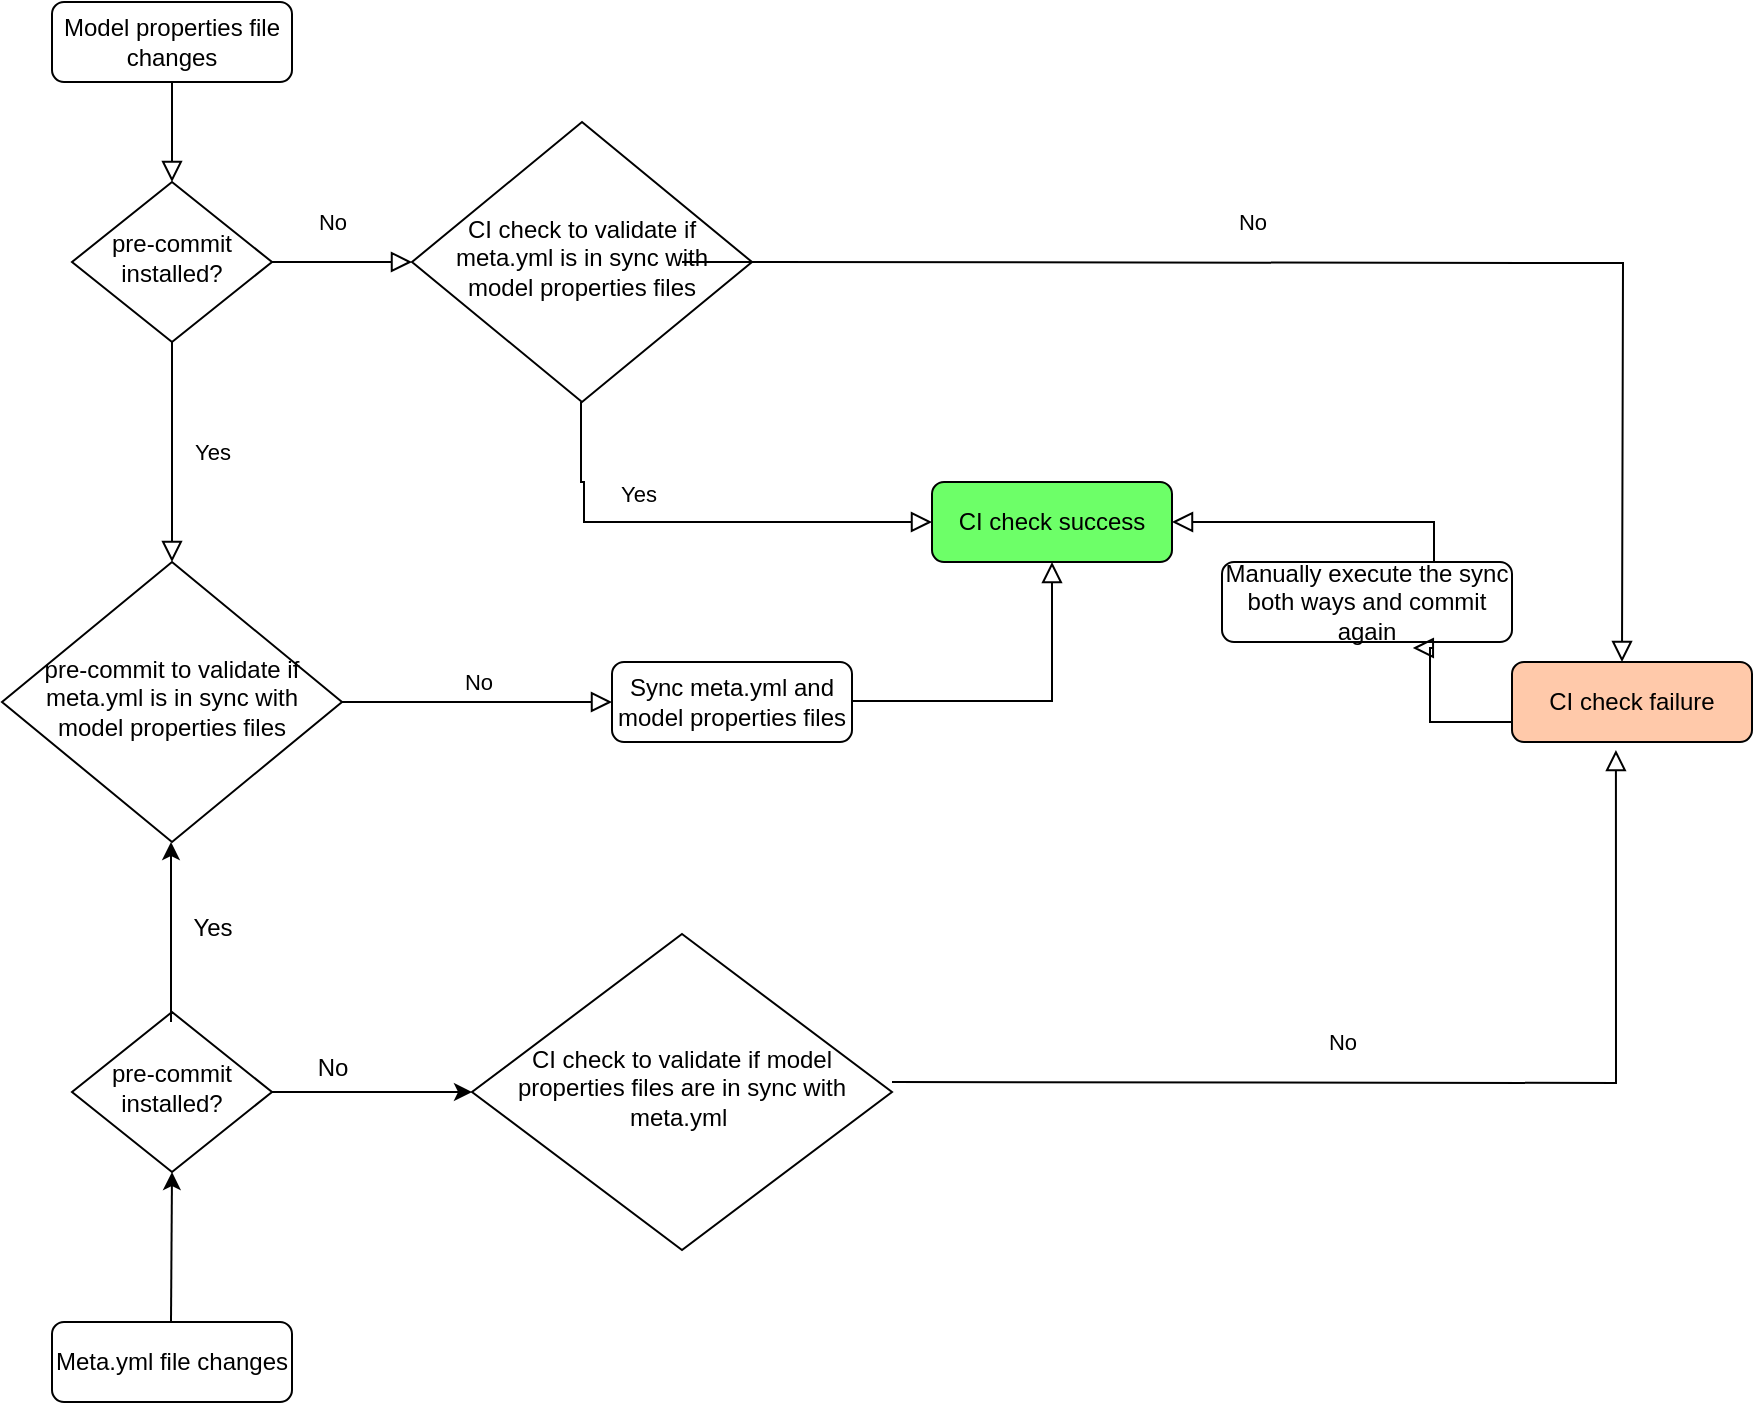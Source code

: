<mxfile version="26.0.6">
  <diagram id="C5RBs43oDa-KdzZeNtuy" name="Page-1">
    <mxGraphModel dx="1411" dy="770" grid="1" gridSize="10" guides="1" tooltips="1" connect="1" arrows="1" fold="1" page="1" pageScale="1" pageWidth="827" pageHeight="1169" math="0" shadow="0">
      <root>
        <mxCell id="WIyWlLk6GJQsqaUBKTNV-0" />
        <mxCell id="WIyWlLk6GJQsqaUBKTNV-1" parent="WIyWlLk6GJQsqaUBKTNV-0" />
        <mxCell id="WIyWlLk6GJQsqaUBKTNV-2" value="" style="rounded=0;html=1;jettySize=auto;orthogonalLoop=1;fontSize=11;endArrow=block;endFill=0;endSize=8;strokeWidth=1;shadow=0;labelBackgroundColor=none;edgeStyle=orthogonalEdgeStyle;" parent="WIyWlLk6GJQsqaUBKTNV-1" source="WIyWlLk6GJQsqaUBKTNV-3" target="WIyWlLk6GJQsqaUBKTNV-6" edge="1">
          <mxGeometry relative="1" as="geometry" />
        </mxCell>
        <mxCell id="WIyWlLk6GJQsqaUBKTNV-3" value="Model properties file changes" style="rounded=1;whiteSpace=wrap;html=1;fontSize=12;glass=0;strokeWidth=1;shadow=0;" parent="WIyWlLk6GJQsqaUBKTNV-1" vertex="1">
          <mxGeometry x="35" y="90" width="120" height="40" as="geometry" />
        </mxCell>
        <mxCell id="WIyWlLk6GJQsqaUBKTNV-4" value="Yes" style="rounded=0;html=1;jettySize=auto;orthogonalLoop=1;fontSize=11;endArrow=block;endFill=0;endSize=8;strokeWidth=1;shadow=0;labelBackgroundColor=none;edgeStyle=orthogonalEdgeStyle;" parent="WIyWlLk6GJQsqaUBKTNV-1" source="WIyWlLk6GJQsqaUBKTNV-6" target="WIyWlLk6GJQsqaUBKTNV-10" edge="1">
          <mxGeometry y="20" relative="1" as="geometry">
            <mxPoint as="offset" />
            <Array as="points">
              <mxPoint x="95" y="340" />
              <mxPoint x="95" y="340" />
            </Array>
          </mxGeometry>
        </mxCell>
        <mxCell id="WIyWlLk6GJQsqaUBKTNV-5" value="No" style="edgeStyle=orthogonalEdgeStyle;rounded=0;html=1;jettySize=auto;orthogonalLoop=1;fontSize=11;endArrow=block;endFill=0;endSize=8;strokeWidth=1;shadow=0;labelBackgroundColor=none;" parent="WIyWlLk6GJQsqaUBKTNV-1" source="WIyWlLk6GJQsqaUBKTNV-6" edge="1">
          <mxGeometry x="-0.149" y="20" relative="1" as="geometry">
            <mxPoint as="offset" />
            <mxPoint x="215" y="220" as="targetPoint" />
          </mxGeometry>
        </mxCell>
        <mxCell id="WIyWlLk6GJQsqaUBKTNV-6" value="pre-commit installed?" style="rhombus;whiteSpace=wrap;html=1;shadow=0;fontFamily=Helvetica;fontSize=12;align=center;strokeWidth=1;spacing=6;spacingTop=-4;" parent="WIyWlLk6GJQsqaUBKTNV-1" vertex="1">
          <mxGeometry x="45" y="180" width="100" height="80" as="geometry" />
        </mxCell>
        <mxCell id="WIyWlLk6GJQsqaUBKTNV-7" value="CI check failure" style="rounded=1;whiteSpace=wrap;html=1;fontSize=12;glass=0;strokeWidth=1;shadow=0;fillColor=#FFC9AA;" parent="WIyWlLk6GJQsqaUBKTNV-1" vertex="1">
          <mxGeometry x="765" y="420" width="120" height="40" as="geometry" />
        </mxCell>
        <mxCell id="WIyWlLk6GJQsqaUBKTNV-9" value="No" style="edgeStyle=orthogonalEdgeStyle;rounded=0;html=1;jettySize=auto;orthogonalLoop=1;fontSize=11;endArrow=block;endFill=0;endSize=8;strokeWidth=1;shadow=0;labelBackgroundColor=none;" parent="WIyWlLk6GJQsqaUBKTNV-1" source="WIyWlLk6GJQsqaUBKTNV-10" target="WIyWlLk6GJQsqaUBKTNV-12" edge="1">
          <mxGeometry y="10" relative="1" as="geometry">
            <mxPoint as="offset" />
          </mxGeometry>
        </mxCell>
        <mxCell id="WIyWlLk6GJQsqaUBKTNV-10" value="pre-commit to validate if meta.yml is in sync with model properties files" style="rhombus;whiteSpace=wrap;html=1;shadow=0;fontFamily=Helvetica;fontSize=12;align=center;strokeWidth=1;spacing=6;spacingTop=-4;" parent="WIyWlLk6GJQsqaUBKTNV-1" vertex="1">
          <mxGeometry x="10" y="370" width="170" height="140" as="geometry" />
        </mxCell>
        <mxCell id="WIyWlLk6GJQsqaUBKTNV-12" value="Sync meta.yml and model properties files" style="rounded=1;whiteSpace=wrap;html=1;fontSize=12;glass=0;strokeWidth=1;shadow=0;" parent="WIyWlLk6GJQsqaUBKTNV-1" vertex="1">
          <mxGeometry x="315" y="420" width="120" height="40" as="geometry" />
        </mxCell>
        <mxCell id="vaHk5qMaN5SWsj166qQE-0" value="CI check to validate if meta.yml is in sync with model properties files" style="rhombus;whiteSpace=wrap;html=1;shadow=0;fontFamily=Helvetica;fontSize=12;align=center;strokeWidth=1;spacing=6;spacingTop=-4;" vertex="1" parent="WIyWlLk6GJQsqaUBKTNV-1">
          <mxGeometry x="215" y="150" width="170" height="140" as="geometry" />
        </mxCell>
        <mxCell id="vaHk5qMaN5SWsj166qQE-3" value="No" style="edgeStyle=orthogonalEdgeStyle;rounded=0;html=1;jettySize=auto;orthogonalLoop=1;fontSize=11;endArrow=block;endFill=0;endSize=8;strokeWidth=1;shadow=0;labelBackgroundColor=none;entryX=0.75;entryY=0;entryDx=0;entryDy=0;exitX=1;exitY=0.5;exitDx=0;exitDy=0;" edge="1" parent="WIyWlLk6GJQsqaUBKTNV-1">
          <mxGeometry x="-0.149" y="20" relative="1" as="geometry">
            <mxPoint as="offset" />
            <mxPoint x="350" y="220" as="sourcePoint" />
            <mxPoint x="820" y="420" as="targetPoint" />
          </mxGeometry>
        </mxCell>
        <mxCell id="vaHk5qMaN5SWsj166qQE-4" value="Yes" style="rounded=0;html=1;jettySize=auto;orthogonalLoop=1;fontSize=11;endArrow=block;endFill=0;endSize=8;strokeWidth=1;shadow=0;labelBackgroundColor=none;edgeStyle=orthogonalEdgeStyle;" edge="1" parent="WIyWlLk6GJQsqaUBKTNV-1">
          <mxGeometry x="-0.25" y="15" relative="1" as="geometry">
            <mxPoint y="1" as="offset" />
            <mxPoint x="299.5" y="290" as="sourcePoint" />
            <mxPoint x="475" y="350" as="targetPoint" />
            <Array as="points">
              <mxPoint x="300" y="330" />
              <mxPoint x="301" y="330" />
              <mxPoint x="301" y="350" />
            </Array>
          </mxGeometry>
        </mxCell>
        <mxCell id="vaHk5qMaN5SWsj166qQE-5" value="CI check success" style="rounded=1;whiteSpace=wrap;html=1;fontSize=12;glass=0;strokeWidth=1;shadow=0;fillColor=#6DFF68;" vertex="1" parent="WIyWlLk6GJQsqaUBKTNV-1">
          <mxGeometry x="475" y="330" width="120" height="40" as="geometry" />
        </mxCell>
        <mxCell id="vaHk5qMaN5SWsj166qQE-6" value="" style="rounded=0;html=1;jettySize=auto;orthogonalLoop=1;fontSize=11;endArrow=block;endFill=0;endSize=8;strokeWidth=1;shadow=0;labelBackgroundColor=none;edgeStyle=orthogonalEdgeStyle;entryX=0.5;entryY=1;entryDx=0;entryDy=0;" edge="1" parent="WIyWlLk6GJQsqaUBKTNV-1" target="vaHk5qMaN5SWsj166qQE-5">
          <mxGeometry y="20" relative="1" as="geometry">
            <mxPoint as="offset" />
            <mxPoint x="435" y="439.5" as="sourcePoint" />
            <mxPoint x="575" y="439.5" as="targetPoint" />
            <Array as="points">
              <mxPoint x="535" y="440" />
            </Array>
          </mxGeometry>
        </mxCell>
        <mxCell id="vaHk5qMaN5SWsj166qQE-8" value="Meta.yml file changes" style="rounded=1;whiteSpace=wrap;html=1;fontSize=12;glass=0;strokeWidth=1;shadow=0;" vertex="1" parent="WIyWlLk6GJQsqaUBKTNV-1">
          <mxGeometry x="35" y="750" width="120" height="40" as="geometry" />
        </mxCell>
        <mxCell id="vaHk5qMaN5SWsj166qQE-10" value="pre-commit installed?" style="rhombus;whiteSpace=wrap;html=1;shadow=0;fontFamily=Helvetica;fontSize=12;align=center;strokeWidth=1;spacing=6;spacingTop=-4;" vertex="1" parent="WIyWlLk6GJQsqaUBKTNV-1">
          <mxGeometry x="45" y="595" width="100" height="80" as="geometry" />
        </mxCell>
        <mxCell id="vaHk5qMaN5SWsj166qQE-11" value="" style="endArrow=classic;html=1;rounded=0;exitX=0.495;exitY=0.063;exitDx=0;exitDy=0;exitPerimeter=0;" edge="1" parent="WIyWlLk6GJQsqaUBKTNV-1" source="vaHk5qMaN5SWsj166qQE-10">
          <mxGeometry width="50" height="50" relative="1" as="geometry">
            <mxPoint x="95" y="590" as="sourcePoint" />
            <mxPoint x="94.5" y="510" as="targetPoint" />
          </mxGeometry>
        </mxCell>
        <mxCell id="vaHk5qMaN5SWsj166qQE-12" value="" style="endArrow=classic;html=1;rounded=0;entryX=0.5;entryY=1;entryDx=0;entryDy=0;" edge="1" parent="WIyWlLk6GJQsqaUBKTNV-1" target="vaHk5qMaN5SWsj166qQE-10">
          <mxGeometry width="50" height="50" relative="1" as="geometry">
            <mxPoint x="94.5" y="750" as="sourcePoint" />
            <mxPoint x="94.5" y="690" as="targetPoint" />
          </mxGeometry>
        </mxCell>
        <mxCell id="vaHk5qMaN5SWsj166qQE-13" value="Yes" style="text;html=1;align=center;verticalAlign=middle;resizable=0;points=[];autosize=1;strokeColor=none;fillColor=none;" vertex="1" parent="WIyWlLk6GJQsqaUBKTNV-1">
          <mxGeometry x="95" y="538" width="40" height="30" as="geometry" />
        </mxCell>
        <mxCell id="vaHk5qMaN5SWsj166qQE-14" value="CI check to validate if model properties files are in sync with meta.yml&amp;nbsp;" style="rhombus;whiteSpace=wrap;html=1;shadow=0;fontFamily=Helvetica;fontSize=12;align=center;strokeWidth=1;spacing=6;spacingTop=-4;" vertex="1" parent="WIyWlLk6GJQsqaUBKTNV-1">
          <mxGeometry x="245" y="556" width="210" height="158" as="geometry" />
        </mxCell>
        <mxCell id="vaHk5qMaN5SWsj166qQE-15" value="" style="endArrow=classic;html=1;rounded=0;entryX=0;entryY=0.5;entryDx=0;entryDy=0;exitX=1;exitY=0.5;exitDx=0;exitDy=0;" edge="1" parent="WIyWlLk6GJQsqaUBKTNV-1" source="vaHk5qMaN5SWsj166qQE-10" target="vaHk5qMaN5SWsj166qQE-14">
          <mxGeometry width="50" height="50" relative="1" as="geometry">
            <mxPoint x="145" y="640" as="sourcePoint" />
            <mxPoint x="195" y="590" as="targetPoint" />
          </mxGeometry>
        </mxCell>
        <mxCell id="vaHk5qMaN5SWsj166qQE-16" value="No" style="text;html=1;align=center;verticalAlign=middle;resizable=0;points=[];autosize=1;strokeColor=none;fillColor=none;" vertex="1" parent="WIyWlLk6GJQsqaUBKTNV-1">
          <mxGeometry x="155" y="608" width="40" height="30" as="geometry" />
        </mxCell>
        <mxCell id="vaHk5qMaN5SWsj166qQE-18" value="No" style="edgeStyle=orthogonalEdgeStyle;rounded=0;html=1;jettySize=auto;orthogonalLoop=1;fontSize=11;endArrow=block;endFill=0;endSize=8;strokeWidth=1;shadow=0;labelBackgroundColor=none;entryX=0.433;entryY=1.1;entryDx=0;entryDy=0;exitX=1;exitY=0.5;exitDx=0;exitDy=0;entryPerimeter=0;" edge="1" parent="WIyWlLk6GJQsqaUBKTNV-1" target="WIyWlLk6GJQsqaUBKTNV-7">
          <mxGeometry x="-0.149" y="20" relative="1" as="geometry">
            <mxPoint as="offset" />
            <mxPoint x="455" y="630" as="sourcePoint" />
            <mxPoint x="725" y="860" as="targetPoint" />
          </mxGeometry>
        </mxCell>
        <mxCell id="vaHk5qMaN5SWsj166qQE-19" value="Manually execute the sync both ways and commit again" style="rounded=1;whiteSpace=wrap;html=1;fontSize=12;glass=0;strokeWidth=1;shadow=0;" vertex="1" parent="WIyWlLk6GJQsqaUBKTNV-1">
          <mxGeometry x="620" y="370" width="145" height="40" as="geometry" />
        </mxCell>
        <mxCell id="vaHk5qMaN5SWsj166qQE-20" value="" style="rounded=0;html=1;jettySize=auto;orthogonalLoop=1;fontSize=11;endArrow=block;endFill=0;endSize=8;strokeWidth=1;shadow=0;labelBackgroundColor=none;edgeStyle=orthogonalEdgeStyle;entryX=0.658;entryY=1.075;entryDx=0;entryDy=0;entryPerimeter=0;exitX=0;exitY=0.75;exitDx=0;exitDy=0;" edge="1" parent="WIyWlLk6GJQsqaUBKTNV-1" source="WIyWlLk6GJQsqaUBKTNV-7" target="vaHk5qMaN5SWsj166qQE-19">
          <mxGeometry x="-0.25" y="15" relative="1" as="geometry">
            <mxPoint y="1" as="offset" />
            <mxPoint x="724" y="530" as="sourcePoint" />
            <mxPoint x="805" y="510" as="targetPoint" />
            <Array as="points">
              <mxPoint x="724" y="450" />
            </Array>
          </mxGeometry>
        </mxCell>
        <mxCell id="vaHk5qMaN5SWsj166qQE-21" value="" style="rounded=0;html=1;jettySize=auto;orthogonalLoop=1;fontSize=11;endArrow=block;endFill=0;endSize=8;strokeWidth=1;shadow=0;labelBackgroundColor=none;edgeStyle=orthogonalEdgeStyle;entryX=1;entryY=0.5;entryDx=0;entryDy=0;exitX=0.692;exitY=0;exitDx=0;exitDy=0;exitPerimeter=0;" edge="1" parent="WIyWlLk6GJQsqaUBKTNV-1" source="vaHk5qMaN5SWsj166qQE-19" target="vaHk5qMaN5SWsj166qQE-5">
          <mxGeometry x="-0.25" y="15" relative="1" as="geometry">
            <mxPoint y="1" as="offset" />
            <mxPoint x="726" y="357" as="sourcePoint" />
            <mxPoint x="645" y="320" as="targetPoint" />
            <Array as="points">
              <mxPoint x="726" y="370" />
              <mxPoint x="726" y="350" />
            </Array>
          </mxGeometry>
        </mxCell>
      </root>
    </mxGraphModel>
  </diagram>
</mxfile>
